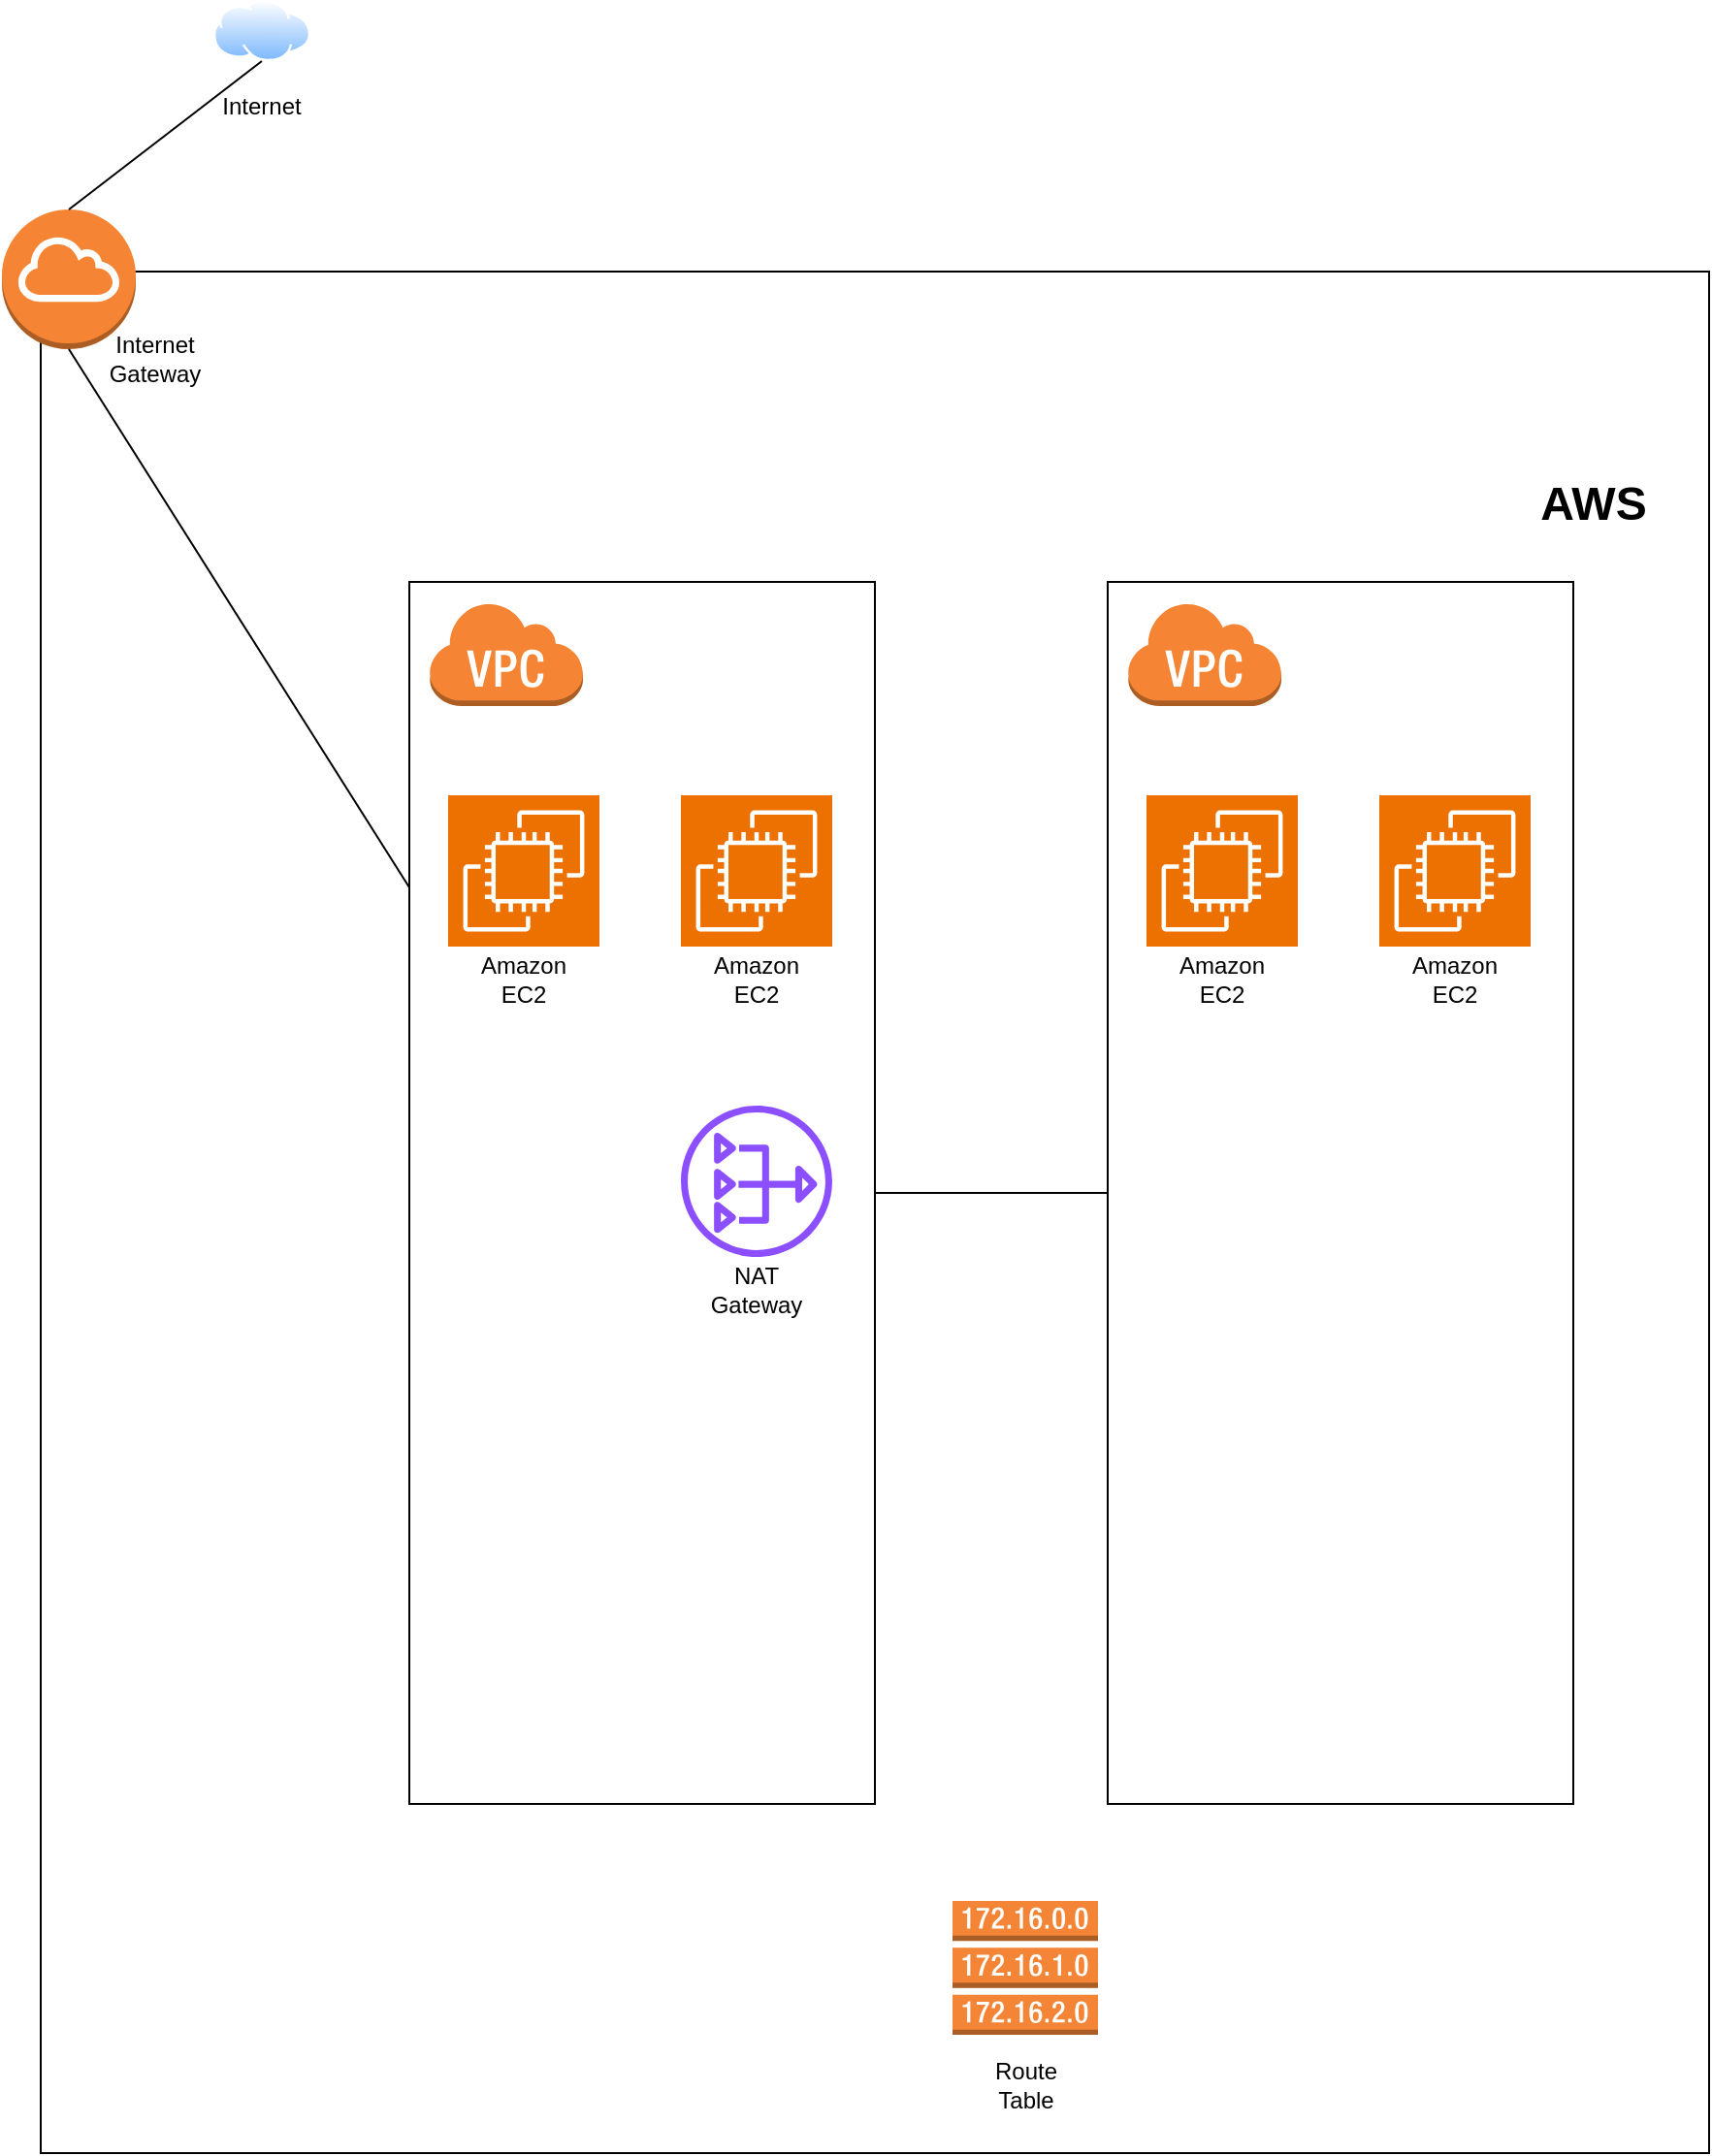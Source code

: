 <mxfile version="22.1.11" type="github">
  <diagram name="Page-1" id="k59oeUpIU_O8koTBtz44">
    <mxGraphModel dx="1784" dy="1625" grid="1" gridSize="10" guides="1" tooltips="1" connect="1" arrows="1" fold="1" page="1" pageScale="1" pageWidth="850" pageHeight="1100" math="0" shadow="0">
      <root>
        <mxCell id="0" />
        <mxCell id="1" parent="0" />
        <mxCell id="QREpKGdZBUTRQQMxg1ky-1" value="" style="rounded=0;whiteSpace=wrap;html=1;" vertex="1" parent="1">
          <mxGeometry x="-60" y="-60" width="860" height="970" as="geometry" />
        </mxCell>
        <mxCell id="QREpKGdZBUTRQQMxg1ky-2" value="" style="rounded=0;whiteSpace=wrap;html=1;" vertex="1" parent="1">
          <mxGeometry x="130" y="100" width="240" height="630" as="geometry" />
        </mxCell>
        <mxCell id="QREpKGdZBUTRQQMxg1ky-3" value="" style="outlineConnect=0;dashed=0;verticalLabelPosition=bottom;verticalAlign=top;align=center;html=1;shape=mxgraph.aws3.virtual_private_cloud;fillColor=#F58534;gradientColor=none;" vertex="1" parent="1">
          <mxGeometry x="140" y="110" width="79.5" height="54" as="geometry" />
        </mxCell>
        <mxCell id="QREpKGdZBUTRQQMxg1ky-4" value="" style="sketch=0;points=[[0,0,0],[0.25,0,0],[0.5,0,0],[0.75,0,0],[1,0,0],[0,1,0],[0.25,1,0],[0.5,1,0],[0.75,1,0],[1,1,0],[0,0.25,0],[0,0.5,0],[0,0.75,0],[1,0.25,0],[1,0.5,0],[1,0.75,0]];outlineConnect=0;fontColor=#232F3E;fillColor=#ED7100;strokeColor=#ffffff;dashed=0;verticalLabelPosition=bottom;verticalAlign=top;align=center;html=1;fontSize=12;fontStyle=0;aspect=fixed;shape=mxgraph.aws4.resourceIcon;resIcon=mxgraph.aws4.ec2;" vertex="1" parent="1">
          <mxGeometry x="150" y="210" width="78" height="78" as="geometry" />
        </mxCell>
        <mxCell id="QREpKGdZBUTRQQMxg1ky-9" value="Amazon EC2" style="text;html=1;strokeColor=none;fillColor=none;align=center;verticalAlign=middle;whiteSpace=wrap;rounded=0;" vertex="1" parent="1">
          <mxGeometry x="159" y="290" width="60" height="30" as="geometry" />
        </mxCell>
        <mxCell id="QREpKGdZBUTRQQMxg1ky-12" value="AWS" style="text;strokeColor=none;fillColor=none;html=1;fontSize=24;fontStyle=1;verticalAlign=middle;align=center;" vertex="1" parent="1">
          <mxGeometry x="690" y="40" width="100" height="40" as="geometry" />
        </mxCell>
        <mxCell id="QREpKGdZBUTRQQMxg1ky-13" value="" style="outlineConnect=0;dashed=0;verticalLabelPosition=bottom;verticalAlign=top;align=center;html=1;shape=mxgraph.aws3.internet_gateway;fillColor=#F58534;gradientColor=none;" vertex="1" parent="1">
          <mxGeometry x="-80" y="-92" width="69" height="72" as="geometry" />
        </mxCell>
        <mxCell id="QREpKGdZBUTRQQMxg1ky-14" value="" style="sketch=0;points=[[0,0,0],[0.25,0,0],[0.5,0,0],[0.75,0,0],[1,0,0],[0,1,0],[0.25,1,0],[0.5,1,0],[0.75,1,0],[1,1,0],[0,0.25,0],[0,0.5,0],[0,0.75,0],[1,0.25,0],[1,0.5,0],[1,0.75,0]];outlineConnect=0;fontColor=#232F3E;fillColor=#ED7100;strokeColor=#ffffff;dashed=0;verticalLabelPosition=bottom;verticalAlign=top;align=center;html=1;fontSize=12;fontStyle=0;aspect=fixed;shape=mxgraph.aws4.resourceIcon;resIcon=mxgraph.aws4.ec2;" vertex="1" parent="1">
          <mxGeometry x="270" y="210" width="78" height="78" as="geometry" />
        </mxCell>
        <mxCell id="QREpKGdZBUTRQQMxg1ky-15" value="Amazon EC2" style="text;html=1;strokeColor=none;fillColor=none;align=center;verticalAlign=middle;whiteSpace=wrap;rounded=0;" vertex="1" parent="1">
          <mxGeometry x="279" y="290" width="60" height="30" as="geometry" />
        </mxCell>
        <mxCell id="QREpKGdZBUTRQQMxg1ky-16" value="" style="rounded=0;whiteSpace=wrap;html=1;" vertex="1" parent="1">
          <mxGeometry x="490" y="100" width="240" height="630" as="geometry" />
        </mxCell>
        <mxCell id="QREpKGdZBUTRQQMxg1ky-17" value="" style="outlineConnect=0;dashed=0;verticalLabelPosition=bottom;verticalAlign=top;align=center;html=1;shape=mxgraph.aws3.virtual_private_cloud;fillColor=#F58534;gradientColor=none;" vertex="1" parent="1">
          <mxGeometry x="500" y="110" width="79.5" height="54" as="geometry" />
        </mxCell>
        <mxCell id="QREpKGdZBUTRQQMxg1ky-18" value="" style="sketch=0;points=[[0,0,0],[0.25,0,0],[0.5,0,0],[0.75,0,0],[1,0,0],[0,1,0],[0.25,1,0],[0.5,1,0],[0.75,1,0],[1,1,0],[0,0.25,0],[0,0.5,0],[0,0.75,0],[1,0.25,0],[1,0.5,0],[1,0.75,0]];outlineConnect=0;fontColor=#232F3E;fillColor=#ED7100;strokeColor=#ffffff;dashed=0;verticalLabelPosition=bottom;verticalAlign=top;align=center;html=1;fontSize=12;fontStyle=0;aspect=fixed;shape=mxgraph.aws4.resourceIcon;resIcon=mxgraph.aws4.ec2;" vertex="1" parent="1">
          <mxGeometry x="510" y="210" width="78" height="78" as="geometry" />
        </mxCell>
        <mxCell id="QREpKGdZBUTRQQMxg1ky-19" value="Amazon EC2" style="text;html=1;strokeColor=none;fillColor=none;align=center;verticalAlign=middle;whiteSpace=wrap;rounded=0;" vertex="1" parent="1">
          <mxGeometry x="519" y="290" width="60" height="30" as="geometry" />
        </mxCell>
        <mxCell id="QREpKGdZBUTRQQMxg1ky-20" value="" style="sketch=0;points=[[0,0,0],[0.25,0,0],[0.5,0,0],[0.75,0,0],[1,0,0],[0,1,0],[0.25,1,0],[0.5,1,0],[0.75,1,0],[1,1,0],[0,0.25,0],[0,0.5,0],[0,0.75,0],[1,0.25,0],[1,0.5,0],[1,0.75,0]];outlineConnect=0;fontColor=#232F3E;fillColor=#ED7100;strokeColor=#ffffff;dashed=0;verticalLabelPosition=bottom;verticalAlign=top;align=center;html=1;fontSize=12;fontStyle=0;aspect=fixed;shape=mxgraph.aws4.resourceIcon;resIcon=mxgraph.aws4.ec2;" vertex="1" parent="1">
          <mxGeometry x="630" y="210" width="78" height="78" as="geometry" />
        </mxCell>
        <mxCell id="QREpKGdZBUTRQQMxg1ky-21" value="Amazon EC2" style="text;html=1;strokeColor=none;fillColor=none;align=center;verticalAlign=middle;whiteSpace=wrap;rounded=0;" vertex="1" parent="1">
          <mxGeometry x="639" y="290" width="60" height="30" as="geometry" />
        </mxCell>
        <mxCell id="QREpKGdZBUTRQQMxg1ky-22" value="" style="sketch=0;outlineConnect=0;fontColor=#232F3E;gradientColor=none;fillColor=#8C4FFF;strokeColor=none;dashed=0;verticalLabelPosition=bottom;verticalAlign=top;align=center;html=1;fontSize=12;fontStyle=0;aspect=fixed;pointerEvents=1;shape=mxgraph.aws4.nat_gateway;" vertex="1" parent="1">
          <mxGeometry x="270" y="370" width="78" height="78" as="geometry" />
        </mxCell>
        <mxCell id="QREpKGdZBUTRQQMxg1ky-23" value="Internet Gateway" style="text;html=1;strokeColor=none;fillColor=none;align=center;verticalAlign=middle;whiteSpace=wrap;rounded=0;" vertex="1" parent="1">
          <mxGeometry x="-31" y="-30" width="60" height="30" as="geometry" />
        </mxCell>
        <mxCell id="QREpKGdZBUTRQQMxg1ky-24" value="NAT Gateway" style="text;html=1;strokeColor=none;fillColor=none;align=center;verticalAlign=middle;whiteSpace=wrap;rounded=0;" vertex="1" parent="1">
          <mxGeometry x="279" y="450" width="60" height="30" as="geometry" />
        </mxCell>
        <mxCell id="QREpKGdZBUTRQQMxg1ky-25" value="" style="outlineConnect=0;dashed=0;verticalLabelPosition=bottom;verticalAlign=top;align=center;html=1;shape=mxgraph.aws3.route_table;fillColor=#F58536;gradientColor=none;" vertex="1" parent="1">
          <mxGeometry x="410" y="780" width="75" height="69" as="geometry" />
        </mxCell>
        <mxCell id="QREpKGdZBUTRQQMxg1ky-26" value="" style="endArrow=none;html=1;rounded=0;entryX=0.5;entryY=1;entryDx=0;entryDy=0;entryPerimeter=0;exitX=0;exitY=0.25;exitDx=0;exitDy=0;" edge="1" parent="1" source="QREpKGdZBUTRQQMxg1ky-2" target="QREpKGdZBUTRQQMxg1ky-13">
          <mxGeometry width="50" height="50" relative="1" as="geometry">
            <mxPoint x="440" y="540" as="sourcePoint" />
            <mxPoint x="490" y="490" as="targetPoint" />
          </mxGeometry>
        </mxCell>
        <mxCell id="QREpKGdZBUTRQQMxg1ky-27" value="" style="endArrow=none;html=1;rounded=0;entryX=0;entryY=0.5;entryDx=0;entryDy=0;exitX=1;exitY=0.5;exitDx=0;exitDy=0;" edge="1" parent="1" source="QREpKGdZBUTRQQMxg1ky-2" target="QREpKGdZBUTRQQMxg1ky-16">
          <mxGeometry width="50" height="50" relative="1" as="geometry">
            <mxPoint x="430" y="310" as="sourcePoint" />
            <mxPoint x="480" y="260" as="targetPoint" />
          </mxGeometry>
        </mxCell>
        <mxCell id="QREpKGdZBUTRQQMxg1ky-28" value="Route Table" style="text;html=1;strokeColor=none;fillColor=none;align=center;verticalAlign=middle;whiteSpace=wrap;rounded=0;" vertex="1" parent="1">
          <mxGeometry x="417.5" y="860" width="60" height="30" as="geometry" />
        </mxCell>
        <mxCell id="QREpKGdZBUTRQQMxg1ky-29" value="" style="image;aspect=fixed;perimeter=ellipsePerimeter;html=1;align=center;shadow=0;dashed=0;spacingTop=3;image=img/lib/active_directory/internet_cloud.svg;" vertex="1" parent="1">
          <mxGeometry x="29" y="-200" width="50" height="31.5" as="geometry" />
        </mxCell>
        <mxCell id="QREpKGdZBUTRQQMxg1ky-30" value="Internet" style="text;html=1;strokeColor=none;fillColor=none;align=center;verticalAlign=middle;whiteSpace=wrap;rounded=0;" vertex="1" parent="1">
          <mxGeometry x="24" y="-160" width="60" height="30" as="geometry" />
        </mxCell>
        <mxCell id="QREpKGdZBUTRQQMxg1ky-31" value="" style="endArrow=none;html=1;rounded=0;entryX=0.5;entryY=1;entryDx=0;entryDy=0;exitX=0.5;exitY=0;exitDx=0;exitDy=0;exitPerimeter=0;" edge="1" parent="1" source="QREpKGdZBUTRQQMxg1ky-13" target="QREpKGdZBUTRQQMxg1ky-29">
          <mxGeometry width="50" height="50" relative="1" as="geometry">
            <mxPoint x="310" y="-30" as="sourcePoint" />
            <mxPoint x="360" y="-80" as="targetPoint" />
          </mxGeometry>
        </mxCell>
      </root>
    </mxGraphModel>
  </diagram>
</mxfile>
